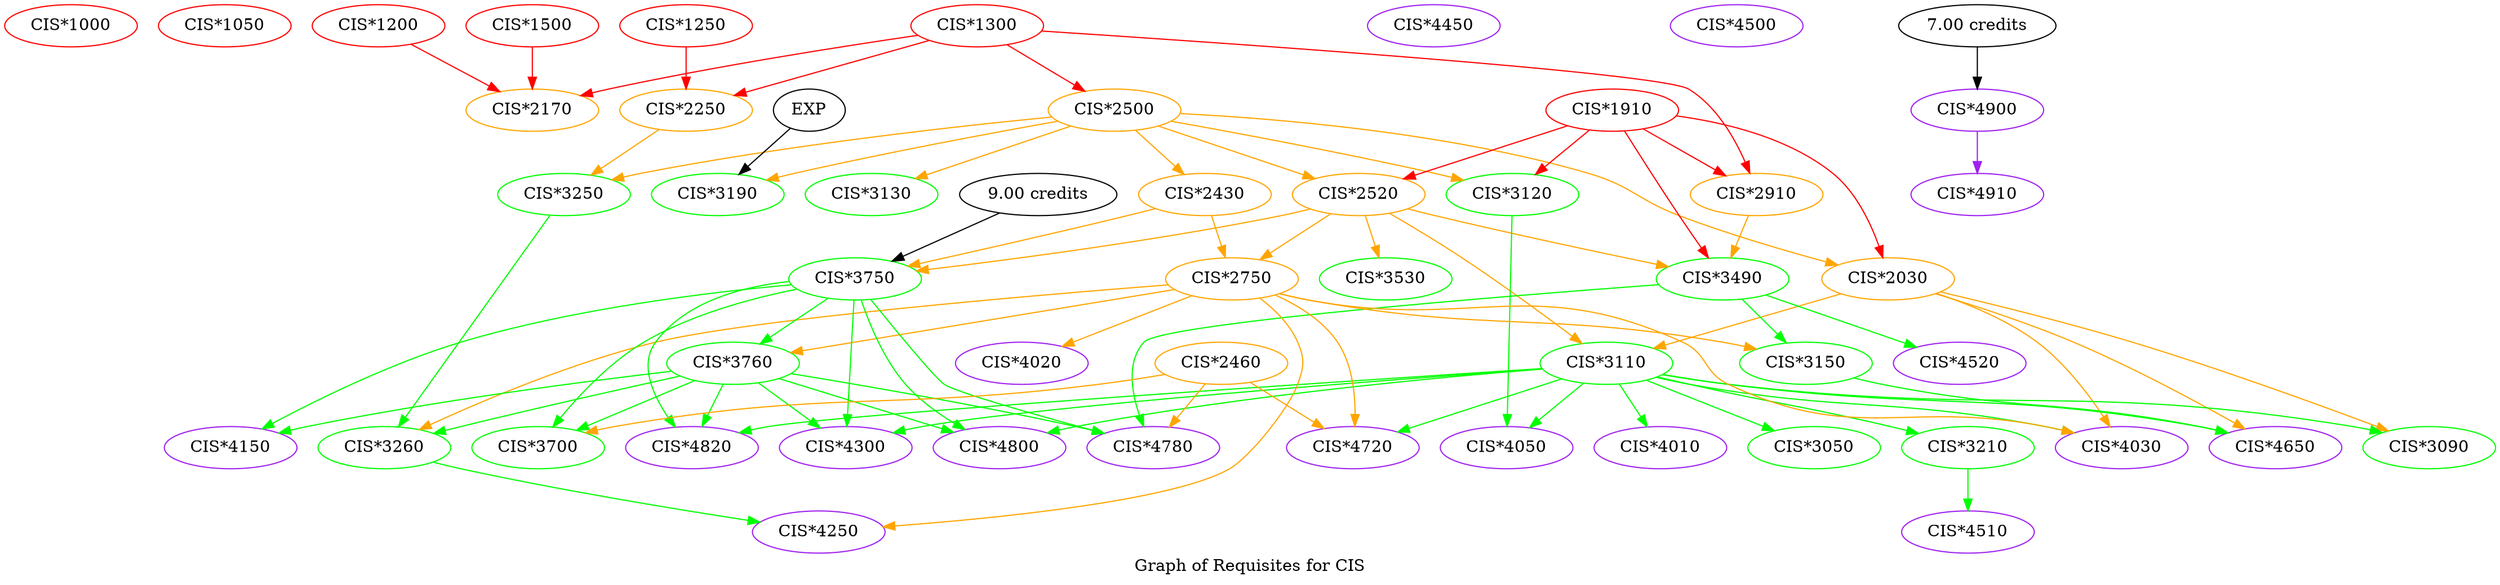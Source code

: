 strict digraph "" {
	graph [bb="0,0,1986.1,491",
		label="Graph of Requisites for CIS",
		lheight=0.21,
		lp="993.04,11.5",
		lwidth=2.76
	];
	node [label="\N"];
	"CIS*1000"	 [color=red,
		height=0.5,
		pos="311.54,473",
		width=1.5707];
	"CIS*1050"	 [color=red,
		height=0.5,
		pos="442.54,473",
		width=1.5707];
	"CIS*1200"	 [color=red,
		height=0.5,
		pos="573.54,473",
		width=1.5707];
	"CIS*2170"	 [color=orange,
		height=0.5,
		pos="704.54,401",
		width=1.5707];
	"CIS*1200" -> "CIS*2170"	 [color=red,
		pos="e,676.18,416.59 601.97,457.38 621.11,446.86 646.55,432.88 667.3,421.47"];
	"CIS*1250"	 [color=red,
		height=0.5,
		pos="835.54,473",
		width=1.5707];
	"CIS*2250"	 [color=orange,
		height=0.5,
		pos="835.54,401",
		width=1.5707];
	"CIS*1250" -> "CIS*2250"	 [color=red,
		pos="e,835.54,419.41 835.54,454.83 835.54,447.13 835.54,437.97 835.54,429.42"];
	"CIS*3250"	 [color=green,
		height=0.5,
		pos="478.54,329",
		width=1.5707];
	"CIS*2250" -> "CIS*3250"	 [color=orange,
		pos="e,520.33,341.32 793.76,388.68 786.08,386.63 778.1,384.64 770.54,383 670.72,361.33 643.37,368.67 543.54,347 539.18,346.05 534.67,\
344.99 530.16,343.86"];
	"CIS*3260"	 [color=green,
		height=0.5,
		pos="56.545,113",
		width=1.5707];
	"CIS*3250" -> "CIS*3260"	 [color=green,
		pos="e,86.685,128.43 448.53,313.64 373.76,275.36 179.17,175.76 95.603,132.99"];
	"CIS*1300"	 [color=red,
		height=0.5,
		pos="966.54,473",
		width=1.5707];
	"CIS*1300" -> "CIS*2170"	 [color=red,
		pos="e,747.19,412.84 923.9,461.16 916.45,459.1 908.77,456.99 901.54,455 842.91,438.89 828.18,435.11 769.54,419 765.48,417.88 761.27,416.72 \
757.04,415.56"];
	"CIS*1300" -> "CIS*2250"	 [color=red,
		pos="e,863.91,416.59 938.12,457.38 918.98,446.86 893.54,432.88 872.79,421.47"];
	"CIS*2500"	 [color=orange,
		height=0.5,
		pos="966.54,401",
		width=1.5707];
	"CIS*1300" -> "CIS*2500"	 [color=red,
		pos="e,966.54,419.41 966.54,454.83 966.54,447.13 966.54,437.97 966.54,429.42"];
	"CIS*2910"	 [color=orange,
		height=0.5,
		pos="1532.5,329",
		width=1.5707];
	"CIS*1300" -> "CIS*2910"	 [color=red,
		pos="e,1518.1,346.78 1018.1,465.57 1042.2,462.18 1071.3,458.22 1097.5,455 1244.4,436.93 1292.9,478.1 1428.5,419 1461.7,404.54 1492.1,\
375.64 1511.3,354.47"];
	"CIS*2500" -> "CIS*3250"	 [color=orange,
		pos="e,519.56,341.49 925.53,388.51 917.63,386.42 909.37,384.47 901.54,383 744.37,353.55 700.72,376.45 543.54,347 538.9,346.13 534.1,345.09 \
529.31,343.95"];
	"CIS*2030"	 [color=orange,
		height=0.5,
		pos="1146.5,257",
		width=1.5707];
	"CIS*2500" -> "CIS*2030"	 [color=orange,
		pos="e,1102,268.24 967.75,382.71 970.02,362.6 976.58,330.57 995.54,311 1009.4,296.73 1054.7,281.58 1092.2,270.98"];
	"CIS*2520"	 [color=orange,
		height=0.5,
		pos="1231.5,329",
		width=1.5707];
	"CIS*2500" -> "CIS*2520"	 [color=orange,
		pos="e,1188.2,340.61 1009.2,389.15 1016.6,387.09 1024.3,384.98 1031.5,383 1081.3,369.4 1138,354.1 1178.3,343.27"];
	"CIS*3120"	 [color=green,
		height=0.5,
		pos="1362.5,329",
		width=1.5707];
	"CIS*2500" -> "CIS*3120"	 [color=orange,
		pos="e,1321.1,341.37 1008,388.63 1015.7,386.56 1023.9,384.58 1031.5,383 1148.4,359.03 1180.7,370.97 1297.5,347 1302,346.09 1306.6,345.04 \
1311.2,343.92"];
	"CIS*2430"	 [color=orange,
		height=0.5,
		pos="760.54,329",
		width=1.5707];
	"CIS*2500" -> "CIS*2430"	 [color=orange,
		pos="e,798.95,342.42 928.28,387.63 894.42,375.79 844.87,358.47 808.4,345.72"];
	"CIS*3130"	 [color=green,
		height=0.5,
		pos="891.54,329",
		width=1.5707];
	"CIS*2500" -> "CIS*3130"	 [color=orange,
		pos="e,909.53,346.27 948.39,383.57 938.9,374.46 927.14,363.17 916.78,353.22"];
	"CIS*3190"	 [color=green,
		height=0.5,
		pos="1061.5,329",
		width=1.5707];
	"CIS*2500" -> "CIS*3190"	 [color=orange,
		pos="e,1039.6,345.61 988.58,384.3 1001.3,374.67 1017.5,362.42 1031.3,351.9"];
	"CIS*3490"	 [color=green,
		height=0.5,
		pos="1447.5,257",
		width=1.5707];
	"CIS*2910" -> "CIS*3490"	 [color=orange,
		pos="e,1467.5,273.94 1512.4,311.94 1501.3,302.52 1487.3,290.69 1475.2,280.42"];
	"CIS*3110"	 [color=green,
		height=0.5,
		pos="1295.5,185",
		width=1.5707];
	"CIS*2030" -> "CIS*3110"	 [color=orange,
		pos="e,1264.4,200.07 1177.8,241.91 1200.3,231.01 1231,216.2 1255.3,204.43"];
	"CIS*3090"	 [color=green,
		height=0.5,
		pos="1274.5,113",
		width=1.5707];
	"CIS*2030" -> "CIS*3090"	 [color=orange,
		pos="e,1259.1,130.43 1162,239.63 1184.5,214.33 1226.4,167.2 1252.2,138.12"];
	"CIS*4030"	 [color=purple,
		height=0.5,
		pos="1143.5,113",
		width=1.5707];
	"CIS*2030" -> "CIS*4030"	 [color=orange,
		pos="e,1143.9,131.09 1146.2,238.76 1145.7,214.2 1144.7,170.25 1144.1,141.35"];
	"CIS*4650"	 [color=purple,
		height=0.5,
		pos="1798.5,113",
		width=1.5707];
	"CIS*2030" -> "CIS*4650"	 [color=orange,
		pos="e,1756.7,125.15 1196,248.14 1213.2,245.13 1232.7,241.82 1250.5,239 1362.3,221.35 1400.7,252.22 1502.5,203 1523.5,192.88 1519.8,177.57 \
1540.5,167 1618.3,127.37 1648.5,150.66 1733.5,131 1737.9,129.99 1742.4,128.89 1746.9,127.73"];
	"CIS*2520" -> "CIS*3490"	 [color=orange,
		pos="e,1408.4,270.06 1270.7,315.96 1306.6,303.97 1360.1,286.14 1398.8,273.23"];
	"CIS*2520" -> "CIS*3110"	 [color=orange,
		pos="e,1277.3,202.4 1232.8,310.92 1234.6,292.14 1239.3,262.28 1250.5,239 1255.6,228.57 1263.1,218.46 1270.5,209.85"];
	"CIS*2750"	 [color=orange,
		height=0.5,
		pos="996.54,257",
		width=1.5707];
	"CIS*2520" -> "CIS*2750"	 [color=orange,
		pos="e,1037.4,269.52 1190.6,316.46 1150.7,304.24 1090,285.62 1047.1,272.48"];
	"CIS*3750"	 [color=green,
		height=0.5,
		pos="619.54,257",
		width=1.5707];
	"CIS*2520" -> "CIS*3750"	 [color=orange,
		pos="e,674.19,261.63 1182.7,319.87 1165.3,316.8 1145.6,313.52 1127.5,311 968.85,288.86 781.13,271.07 684.4,262.52"];
	"CIS*3530"	 [color=green,
		height=0.5,
		pos="1316.5,257",
		width=1.5707];
	"CIS*2520" -> "CIS*3530"	 [color=orange,
		pos="e,1296.5,273.94 1251.7,311.94 1262.8,302.52 1276.8,290.69 1288.9,280.42"];
	"CIS*4050"	 [color=purple,
		height=0.5,
		pos="1929.5,113",
		width=1.5707];
	"CIS*3120" -> "CIS*4050"	 [color=green,
		pos="e,1894.3,127.09 1400.8,315.64 1431.4,304.89 1475.3,289.27 1513.5,275 1649.2,224.33 1808.5,161.32 1884.6,130.98"];
	"CIS*2430" -> "CIS*2750"	 [color=orange,
		pos="e,955.42,269.55 801.38,316.54 841.41,304.33 902.52,285.69 945.68,272.52"];
	"CIS*2430" -> "CIS*3750"	 [color=orange,
		pos="e,649.74,272.42 730.3,313.55 709.39,302.88 681.37,288.57 658.75,277.02"];
	"CIS*3150"	 [color=green,
		height=0.5,
		pos="1436.5,185",
		width=1.5707];
	"CIS*3490" -> "CIS*3150"	 [color=green,
		pos="e,1439.4,203.41 1444.8,238.83 1443.6,231.13 1442.2,221.97 1440.9,213.42"];
	"CIS*4520"	 [color=purple,
		height=0.5,
		pos="1606.5,185",
		width=1.5707];
	"CIS*3490" -> "CIS*4520"	 [color=green,
		pos="e,1573.8,199.85 1480.1,242.26 1504.5,231.23 1538,216.05 1564.4,204.09"];
	"CIS*4780"	 [color=purple,
		height=0.5,
		pos="842.54,113",
		width=1.5707];
	"CIS*3490" -> "CIS*4780"	 [color=green,
		pos="e,884.78,125 1405.3,245 1397.7,242.94 1389.9,240.86 1382.5,239 1277.6,212.55 1012.5,157.45 907.54,131 903.28,129.92 898.86,128.78 \
894.44,127.6"];
	"CIS*1500"	 [color=red,
		height=0.5,
		pos="704.54,473",
		width=1.5707];
	"CIS*1500" -> "CIS*2170"	 [color=red,
		pos="e,704.54,419.41 704.54,454.83 704.54,447.13 704.54,437.97 704.54,429.42"];
	"CIS*1910"	 [color=red,
		height=0.5,
		pos="1362.5,401",
		width=1.5707];
	"CIS*1910" -> "CIS*2910"	 [color=red,
		pos="e,1498.3,343.5 1396.5,386.6 1423.1,375.36 1460.2,359.65 1488.9,347.48"];
	"CIS*1910" -> "CIS*2030"	 [color=red,
		pos="e,1145.2,275.03 1311.3,393.13 1259.8,384.18 1185.4,368.04 1165.5,347 1150.1,330.62 1145.9,305.01 1145.3,285.29"];
	"CIS*1910" -> "CIS*2520"	 [color=red,
		pos="e,1259.9,344.59 1334.1,385.38 1315,374.86 1289.5,360.88 1268.8,349.47"];
	"CIS*1910" -> "CIS*3120"	 [color=red,
		pos="e,1362.5,347.41 1362.5,382.83 1362.5,375.13 1362.5,365.97 1362.5,357.42"];
	"CIS*1910" -> "CIS*3490"	 [color=red,
		pos="e,1447.2,275.2 1389.8,385.02 1403.5,375.63 1419.1,362.56 1428.5,347 1439.9,328.32 1444.6,303.89 1446.4,285.19"];
	"CIS*3110" -> "CIS*3090"	 [color=green,
		pos="e,1279.9,131.41 1290.2,166.83 1288,159.05 1285.3,149.77 1282.8,141.13"];
	"CIS*3110" -> "CIS*4030"	 [color=green,
		pos="e,1175.1,127.95 1263.7,169.91 1240.6,158.97 1209.2,144.1 1184.3,132.31"];
	"CIS*3110" -> "CIS*4650"	 [color=green,
		pos="e,1757.5,125.5 1339.4,173.42 1349.5,171.03 1360.4,168.72 1370.5,167 1530.4,140.02 1574.2,160.74 1733.5,131 1738.2,130.13 1743,129.09 \
1747.8,127.95"];
	"CIS*3110" -> "CIS*4050"	 [color=green,
		pos="e,1888.9,125.58 1338.9,173.32 1349.2,170.9 1360.2,168.6 1370.5,167 1588.1,133.2 1647.6,168.56 1864.5,131 1869.3,130.18 1874.2,129.16 \
1879,128.03"];
	"CIS*4720"	 [color=purple,
		height=0.5,
		pos="973.54,113",
		width=1.5707];
	"CIS*3110" -> "CIS*4720"	 [color=green,
		pos="e,1020,123.39 1249.1,174.61 1191.2,161.66 1092.3,139.55 1030,125.63"];
	"CIS*3050"	 [color=green,
		height=0.5,
		pos="1536.5,113",
		width=1.5707];
	"CIS*3110" -> "CIS*3050"	 [color=green,
		pos="e,1495.3,125.34 1337,172.62 1378.1,160.32 1441.3,141.44 1485.6,128.23"];
	"CIS*3210"	 [color=green,
		height=0.5,
		pos="1667.5,113",
		width=1.5707];
	"CIS*3110" -> "CIS*3210"	 [color=green,
		pos="e,1625.8,125.34 1339.8,173.74 1349.9,171.36 1360.6,168.97 1370.5,167 1472.9,146.81 1500.5,152.96 1602.5,131 1606.9,130.06 1611.4,\
129 1615.9,127.88"];
	"CIS*4010"	 [color=purple,
		height=0.5,
		pos="1405.5,113",
		width=1.5707];
	"CIS*3110" -> "CIS*4010"	 [color=green,
		pos="e,1380.7,129.27 1320.5,168.66 1335.8,158.63 1355.7,145.65 1372.3,134.76"];
	"CIS*4300"	 [color=purple,
		height=0.5,
		pos="449.54,113",
		width=1.5707];
	"CIS*3110" -> "CIS*4300"	 [color=green,
		pos="e,490.18,125.6 1239.7,181.79 1072.8,172.11 585.42,143.14 514.54,131 509.82,130.19 504.94,129.18 500.08,128.05"];
	"CIS*4800"	 [color=purple,
		height=0.5,
		pos="580.54,113",
		width=1.5707];
	"CIS*3110" -> "CIS*4800"	 [color=green,
		pos="e,621.54,125.6 1239.8,181.72 1104.1,173.5 759.18,151.27 645.54,131 640.89,130.17 636.09,129.15 631.3,128.03"];
	"CIS*4820"	 [color=purple,
		height=0.5,
		pos="711.54,113",
		width=1.5707];
	"CIS*3110" -> "CIS*4820"	 [color=green,
		pos="e,752.56,125.47 1239.4,182.23 1143.7,176.82 943.22,162.52 776.54,131 771.9,130.12 767.1,129.07 762.32,127.93"];
	"CIS*2750" -> "CIS*4030"	 [color=orange,
		pos="e,1131.8,130.8 1022.9,240.94 1038.2,230.99 1057.4,217.39 1072.5,203 1093,183.58 1112.5,158.12 1125.9,139.23"];
	"CIS*2750" -> "CIS*3150"	 [color=orange,
		pos="e,1392.7,196.36 1042.6,246.4 1054.9,243.77 1068.2,241.11 1080.5,239 1204.7,217.79 1237.7,225.73 1361.5,203 1368.4,201.75 1375.5,\
200.27 1382.5,198.7"];
	"CIS*2750" -> "CIS*4720"	 [color=orange,
		pos="e,976.43,131.09 993.63,238.76 989.69,214.09 982.63,169.86 978.01,140.97"];
	"CIS*2750" -> "CIS*3260"	 [color=orange,
		pos="e,98.748,125.12 941.2,253.22 844.79,246.22 639.97,229.48 468.54,203 312.88,178.96 274.64,168.04 121.54,131 117.27,129.97 112.85,\
128.85 108.41,127.69"];
	"CIS*3760"	 [color=green,
		height=0.5,
		pos="534.54,185",
		width=1.5707];
	"CIS*2750" -> "CIS*3760"	 [color=orange,
		pos="e,585.63,192.96 945.34,249.02 859.63,235.66 687.49,208.84 595.61,194.52"];
	"CIS*4020"	 [color=purple,
		height=0.5,
		pos="780.54,185",
		width=1.5707];
	"CIS*2750" -> "CIS*4020"	 [color=orange,
		pos="e,819.73,198.06 957.43,243.96 921.45,231.97 867.97,214.14 829.24,201.23"];
	"CIS*4250"	 [color=purple,
		height=0.5,
		pos="557.54,41",
		width=1.5707];
	"CIS*2750" -> "CIS*4250"	 [color=orange,
		pos="e,613.98,43.175 1010.2,239.5 1034,206.95 1076.8,136.65 1039.5,95 1012.4,64.588 750.09,49.275 624.26,43.628"];
	"CIS*3750" -> "CIS*4780"	 [color=green,
		pos="e,801.52,125.58 639.03,240.05 650.91,229.57 666.32,215.73 679.54,203 695.63,187.53 696.12,179.59 714.54,167 738.19,150.84 767.44,\
138.06 792.01,128.99"];
	"CIS*3750" -> "CIS*4300"	 [color=green,
		pos="e,448.47,131.15 566.07,251.05 533.3,244.58 493.08,231.1 468.54,203 453.84,186.15 449.53,160.8 448.66,141.29"];
	"CIS*3750" -> "CIS*4800"	 [color=green,
		pos="e,588.07,131.27 616.53,238.88 613.29,220.57 607.64,191.55 600.54,167 598.03,158.3 594.79,149 591.66,140.61"];
	"CIS*3750" -> "CIS*4820"	 [color=green,
		pos="e,700.17,130.8 630.83,239.34 646.83,214.3 676.23,168.27 694.79,139.23"];
	"CIS*3750" -> "CIS*3760"	 [color=green,
		pos="e,554.54,201.94 599.4,239.94 588.29,230.52 574.32,218.69 562.2,208.42"];
	"CIS*3700"	 [color=green,
		height=0.5,
		pos="318.54,113",
		width=1.5707];
	"CIS*3750" -> "CIS*3700"	 [color=green,
		pos="e,338.95,130.04 573.47,246.46 538.22,237.45 488.94,222.8 448.54,203 411.12,184.66 372.36,156.41 347.01,136.46"];
	"CIS*4150"	 [color=purple,
		height=0.5,
		pos="187.54,113",
		width=1.5707];
	"CIS*3750" -> "CIS*4150"	 [color=green,
		pos="e,216.65,128.47 569.44,248.44 521.5,239.56 447.54,224.01 385.54,203 328.1,183.54 264.8,153.07 225.6,133.06"];
	"CIS*3150" -> "CIS*4650"	 [color=green,
		pos="e,1756.8,125.31 1480,173.33 1489,171.08 1498.6,168.85 1507.5,167 1607.2,146.48 1634.2,152.61 1733.5,131 1737.9,130.05 1742.4,128.98 \
1746.9,127.86"];
	"CIS*4510"	 [color=purple,
		height=0.5,
		pos="1667.5,41",
		width=1.5707];
	"CIS*3210" -> "CIS*4510"	 [color=green,
		pos="e,1667.5,59.413 1667.5,94.831 1667.5,87.131 1667.5,77.974 1667.5,69.417"];
	"CIS*3260" -> "CIS*4250"	 [color=green,
		pos="e,502.41,45.213 97.937,100.56 105.73,98.497 113.85,96.533 121.54,95 251.83,69.039 406.65,53.408 492.31,46.067"];
	"CIS*3760" -> "CIS*4780"	 [color=green,
		pos="e,800.32,125.03 582.21,175.17 631.33,164.85 710.03,147.84 777.54,131 781.81,129.94 786.23,128.8 790.66,127.62"];
	"CIS*3760" -> "CIS*4300"	 [color=green,
		pos="e,469.54,129.94 514.4,167.94 503.29,158.52 489.32,146.69 477.2,136.42"];
	"CIS*3760" -> "CIS*4800"	 [color=green,
		pos="e,569.15,130.84 545.92,167.2 551.28,158.81 557.79,148.62 563.71,139.36"];
	"CIS*3760" -> "CIS*4820"	 [color=green,
		pos="e,676.65,127.2 569.51,170.78 597.51,159.39 636.97,143.34 667.19,131.04"];
	"CIS*3760" -> "CIS*3260"	 [color=green,
		pos="e,97.945,125.4 482.24,178.05 456.96,174.7 426.17,170.62 398.54,167 275.45,150.86 243.22,155.63 121.54,131 117.1,130.1 112.51,129.06 \
107.93,127.94"];
	"CIS*3760" -> "CIS*3700"	 [color=green,
		pos="e,357.73,126.06 495.43,171.96 459.45,159.97 405.97,142.14 367.24,129.23"];
	"CIS*3760" -> "CIS*4150"	 [color=green,
		pos="e,229.38,125.12 484.37,176.66 427.77,166.95 333.12,149.84 252.54,131 248.19,129.98 243.7,128.87 239.19,127.71"];
	EXP	 [height=0.5,
		pos="1071.5,401",
		width=0.84854];
	EXP -> "CIS*3190"	 [pos="e,1064.1,347.41 1069,382.83 1068,375.13 1066.7,365.97 1065.5,357.42"];
	"CIS*2460"	 [color=orange,
		height=0.5,
		pos="911.54,185",
		width=1.5707];
	"CIS*2460" -> "CIS*4780"	 [color=orange,
		pos="e,859.09,130.27 894.84,167.57 886.2,158.55 875.5,147.39 866.04,137.51"];
	"CIS*2460" -> "CIS*4720"	 [color=orange,
		pos="e,958.46,130.52 926.55,167.57 934.11,158.79 943.42,147.98 951.75,138.31"];
	"CIS*2460" -> "CIS*3700"	 [color=orange,
		pos="e,359.19,125.54 870.9,172.46 862.89,170.35 854.5,168.4 846.54,167 643.26,131.29 586.83,166.71 383.54,131 378.82,130.17 373.94,129.14 \
369.08,128.01"];
	"9.00 credits"	 [height=0.5,
		pos="619.54,329",
		width=1.8596];
	"9.00 credits" -> "CIS*3750"	 [pos="e,619.54,275.41 619.54,310.83 619.54,303.13 619.54,293.97 619.54,285.42"];
	"CIS*4450"	 [color=purple,
		height=0.5,
		pos="1163.5,473",
		width=1.5707];
	"CIS*4500"	 [color=purple,
		height=0.5,
		pos="1446.5,473",
		width=1.5707];
	"CIS*4900"	 [color=purple,
		height=0.5,
		pos="1663.5,401",
		width=1.5707];
	"CIS*4910"	 [color=purple,
		height=0.5,
		pos="1663.5,329",
		width=1.5707];
	"CIS*4900" -> "CIS*4910"	 [color=purple,
		pos="e,1663.5,347.41 1663.5,382.83 1663.5,375.13 1663.5,365.97 1663.5,357.42"];
	"7.00 credits"	 [height=0.5,
		pos="1663.5,473",
		width=1.8596];
	"7.00 credits" -> "CIS*4900"	 [pos="e,1663.5,419.41 1663.5,454.83 1663.5,447.13 1663.5,437.97 1663.5,429.42"];
}
